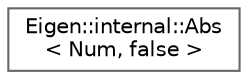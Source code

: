 digraph "类继承关系图"
{
 // LATEX_PDF_SIZE
  bgcolor="transparent";
  edge [fontname=Helvetica,fontsize=10,labelfontname=Helvetica,labelfontsize=10];
  node [fontname=Helvetica,fontsize=10,shape=box,height=0.2,width=0.4];
  rankdir="LR";
  Node0 [id="Node000000",label="Eigen::internal::Abs\l\< Num, false \>",height=0.2,width=0.4,color="grey40", fillcolor="white", style="filled",URL="$struct_eigen_1_1internal_1_1_abs_3_01_num_00_01false_01_4.html",tooltip=" "];
}
